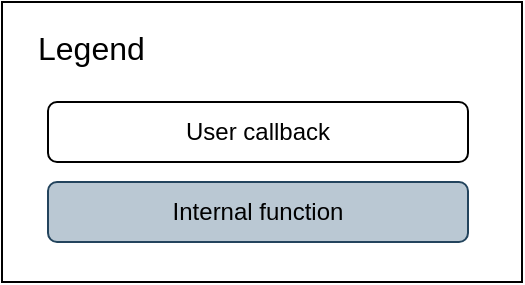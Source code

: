 <mxfile version="13.0.3" type="device"><diagram id="6cNjgVO2dbFPNg92b2VI" name="Page-1"><mxGraphModel dx="1086" dy="806" grid="1" gridSize="10" guides="1" tooltips="1" connect="1" arrows="1" fold="1" page="1" pageScale="1" pageWidth="850" pageHeight="1100" math="0" shadow="0"><root><mxCell id="0"/><mxCell id="1" parent="0"/><mxCell id="HYxjKqO4rdA5RNIXcu-9-5" value="&lt;font style=&quot;font-size: 16px&quot;&gt;Legend&lt;/font&gt;" style="rounded=0;whiteSpace=wrap;html=1;fontSize=24;align=left;verticalAlign=top;spacingLeft=16;spacingTop=0;" vertex="1" parent="1"><mxGeometry x="20" y="20" width="260" height="140" as="geometry"/></mxCell><mxCell id="HYxjKqO4rdA5RNIXcu-9-1" value="Internal function" style="rounded=1;whiteSpace=wrap;html=1;fillColor=#bac8d3;strokeColor=#23445d;" vertex="1" parent="1"><mxGeometry x="43" y="110" width="210" height="30" as="geometry"/></mxCell><mxCell id="HYxjKqO4rdA5RNIXcu-9-2" value="User callback" style="rounded=1;whiteSpace=wrap;html=1;" vertex="1" parent="1"><mxGeometry x="43" y="70" width="210" height="30" as="geometry"/></mxCell></root></mxGraphModel></diagram></mxfile>